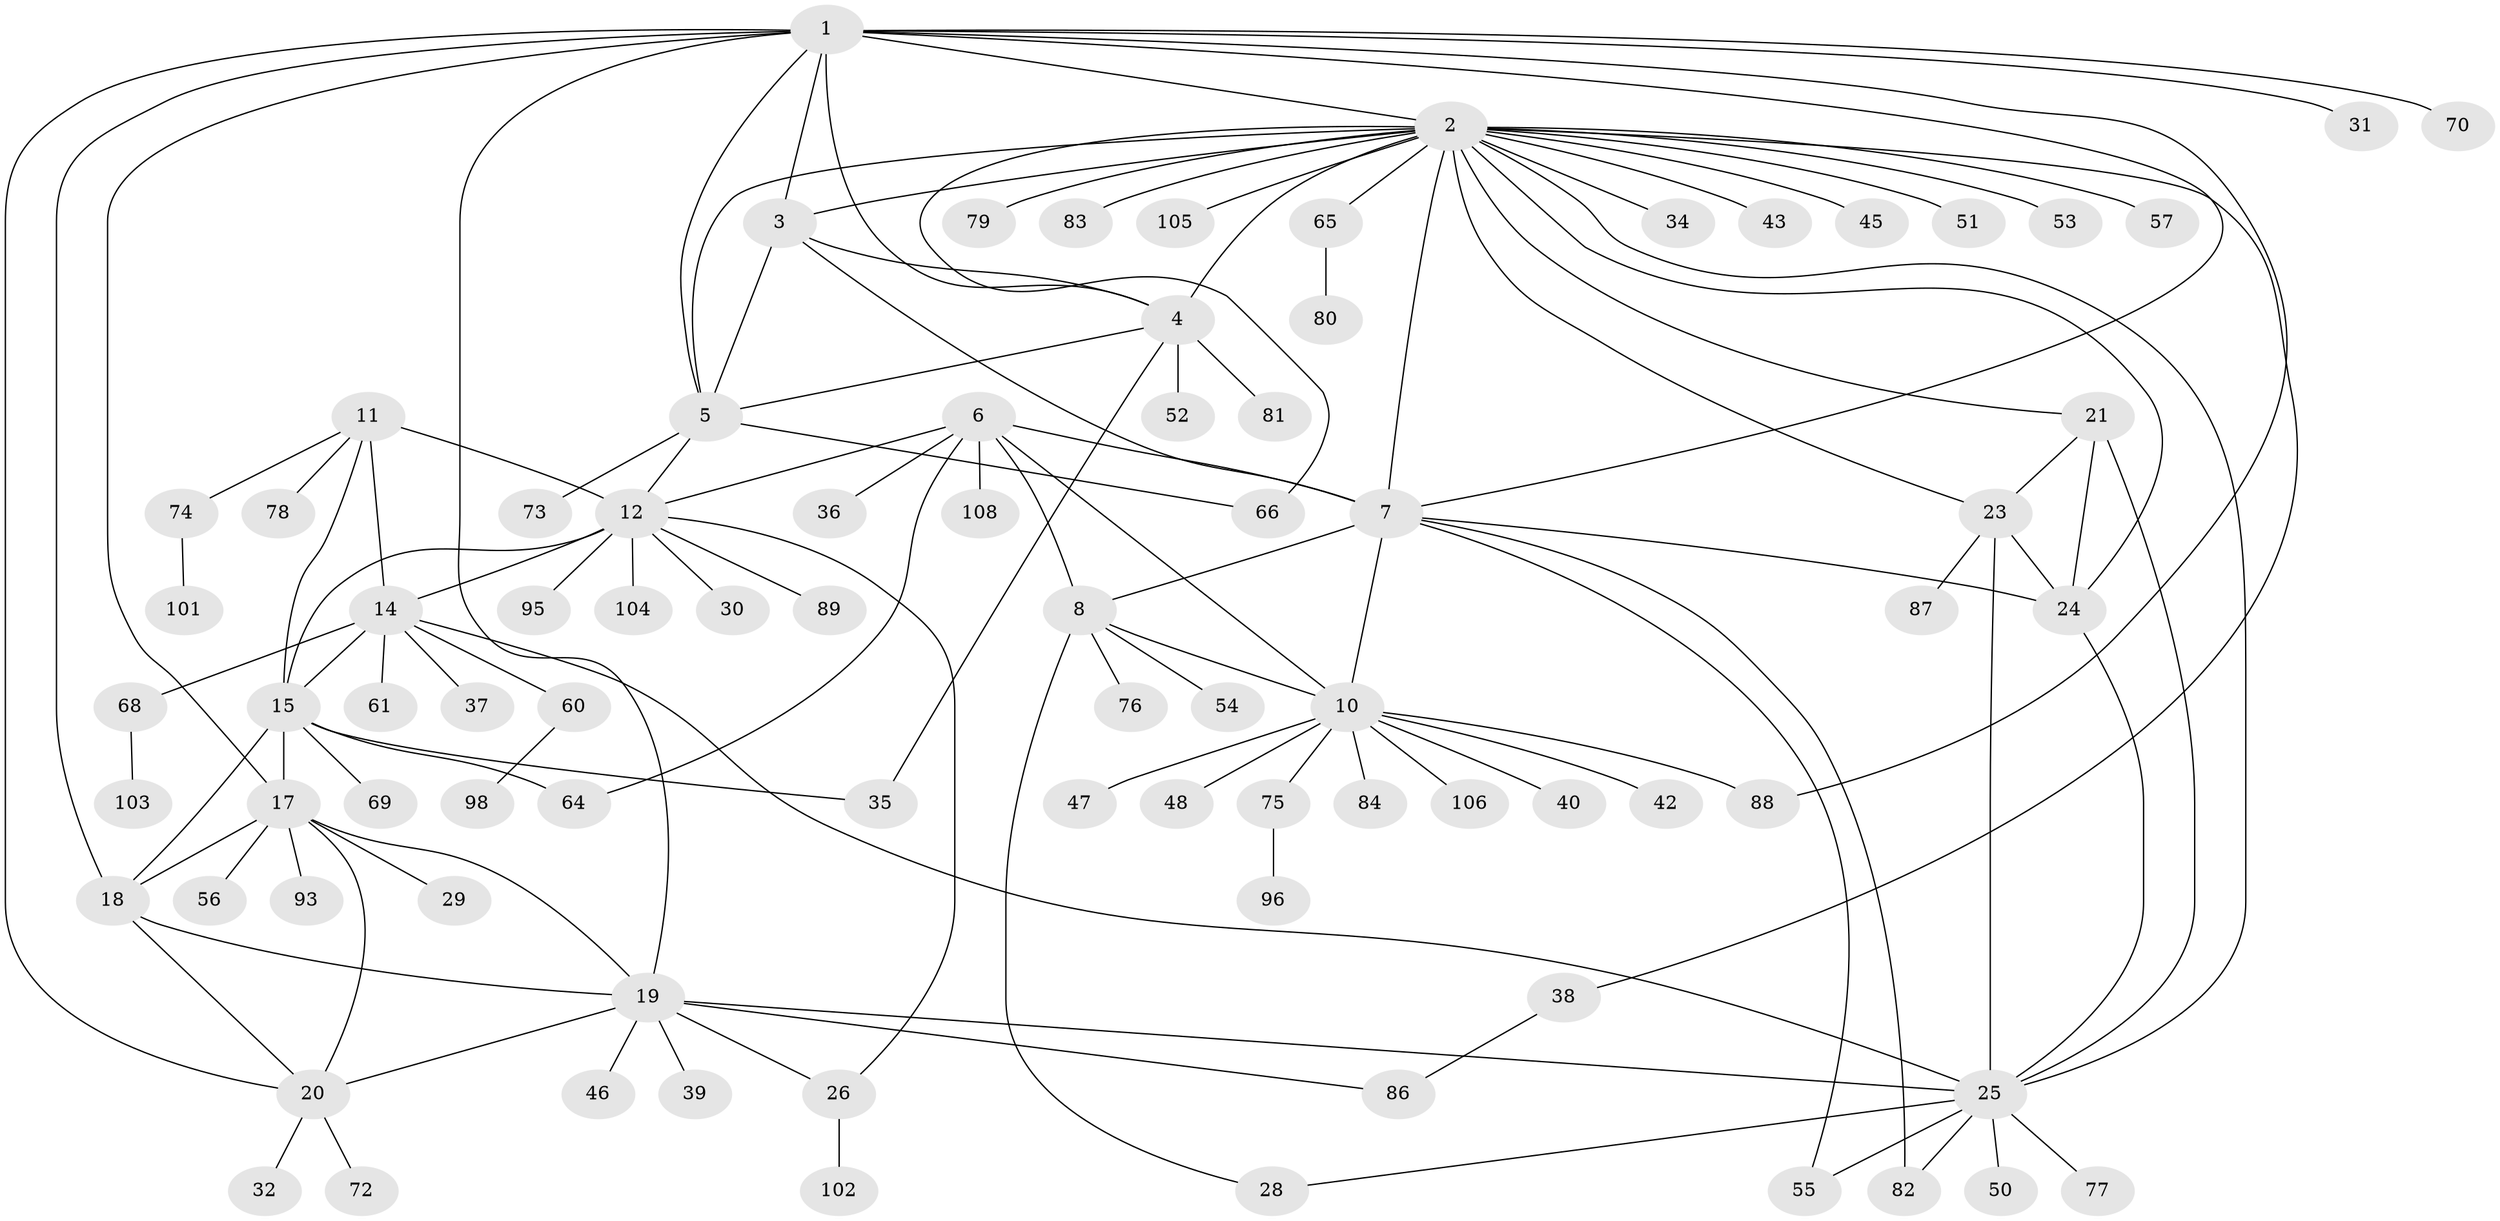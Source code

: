// Generated by graph-tools (version 1.1) at 2025/24/03/03/25 07:24:12]
// undirected, 84 vertices, 124 edges
graph export_dot {
graph [start="1"]
  node [color=gray90,style=filled];
  1 [super="+16"];
  2 [super="+22"];
  3;
  4 [super="+27"];
  5 [super="+58"];
  6 [super="+9"];
  7 [super="+71"];
  8 [super="+63"];
  10 [super="+109"];
  11 [super="+44"];
  12 [super="+13"];
  14 [super="+97"];
  15 [super="+62"];
  17 [super="+59"];
  18;
  19 [super="+33"];
  20 [super="+67"];
  21 [super="+41"];
  23;
  24 [super="+99"];
  25 [super="+49"];
  26;
  28;
  29;
  30;
  31;
  32;
  34;
  35;
  36 [super="+100"];
  37;
  38 [super="+94"];
  39;
  40;
  42;
  43;
  45;
  46;
  47;
  48;
  50;
  51;
  52 [super="+107"];
  53;
  54;
  55;
  56;
  57 [super="+90"];
  60 [super="+85"];
  61;
  64;
  65 [super="+91"];
  66;
  68;
  69;
  70;
  72;
  73;
  74;
  75;
  76;
  77;
  78;
  79;
  80;
  81;
  82;
  83;
  84;
  86 [super="+92"];
  87;
  88;
  89;
  93;
  95;
  96;
  98;
  101;
  102;
  103;
  104;
  105;
  106;
  108;
  1 -- 2;
  1 -- 3;
  1 -- 4;
  1 -- 5;
  1 -- 70;
  1 -- 7;
  1 -- 17;
  1 -- 18;
  1 -- 19;
  1 -- 20;
  1 -- 88;
  1 -- 31;
  2 -- 3;
  2 -- 4;
  2 -- 5;
  2 -- 34;
  2 -- 38;
  2 -- 45;
  2 -- 51;
  2 -- 53;
  2 -- 105;
  2 -- 65;
  2 -- 66;
  2 -- 7;
  2 -- 43;
  2 -- 79;
  2 -- 83;
  2 -- 21;
  2 -- 23;
  2 -- 24;
  2 -- 25;
  2 -- 57;
  3 -- 4;
  3 -- 5;
  3 -- 7;
  4 -- 5;
  4 -- 35;
  4 -- 52;
  4 -- 81;
  5 -- 12;
  5 -- 66;
  5 -- 73;
  6 -- 7 [weight=2];
  6 -- 8 [weight=2];
  6 -- 10 [weight=2];
  6 -- 36;
  6 -- 64;
  6 -- 108;
  6 -- 12;
  7 -- 8;
  7 -- 10;
  7 -- 55;
  7 -- 82;
  7 -- 24;
  8 -- 10;
  8 -- 28;
  8 -- 54;
  8 -- 76;
  10 -- 40;
  10 -- 42;
  10 -- 47;
  10 -- 48;
  10 -- 75;
  10 -- 84;
  10 -- 88;
  10 -- 106;
  11 -- 12 [weight=2];
  11 -- 14;
  11 -- 15;
  11 -- 74;
  11 -- 78;
  12 -- 14 [weight=2];
  12 -- 15 [weight=2];
  12 -- 26;
  12 -- 30;
  12 -- 89;
  12 -- 95;
  12 -- 104;
  14 -- 15;
  14 -- 25;
  14 -- 37;
  14 -- 60;
  14 -- 61;
  14 -- 68;
  15 -- 18;
  15 -- 35;
  15 -- 64;
  15 -- 69;
  15 -- 17;
  17 -- 18;
  17 -- 19;
  17 -- 20;
  17 -- 29;
  17 -- 56;
  17 -- 93;
  18 -- 19;
  18 -- 20;
  19 -- 20;
  19 -- 25;
  19 -- 26;
  19 -- 39;
  19 -- 46;
  19 -- 86;
  20 -- 32;
  20 -- 72;
  21 -- 23;
  21 -- 24;
  21 -- 25;
  23 -- 24;
  23 -- 25;
  23 -- 87;
  24 -- 25;
  25 -- 28;
  25 -- 50;
  25 -- 55;
  25 -- 77;
  25 -- 82;
  26 -- 102;
  38 -- 86;
  60 -- 98;
  65 -- 80;
  68 -- 103;
  74 -- 101;
  75 -- 96;
}
